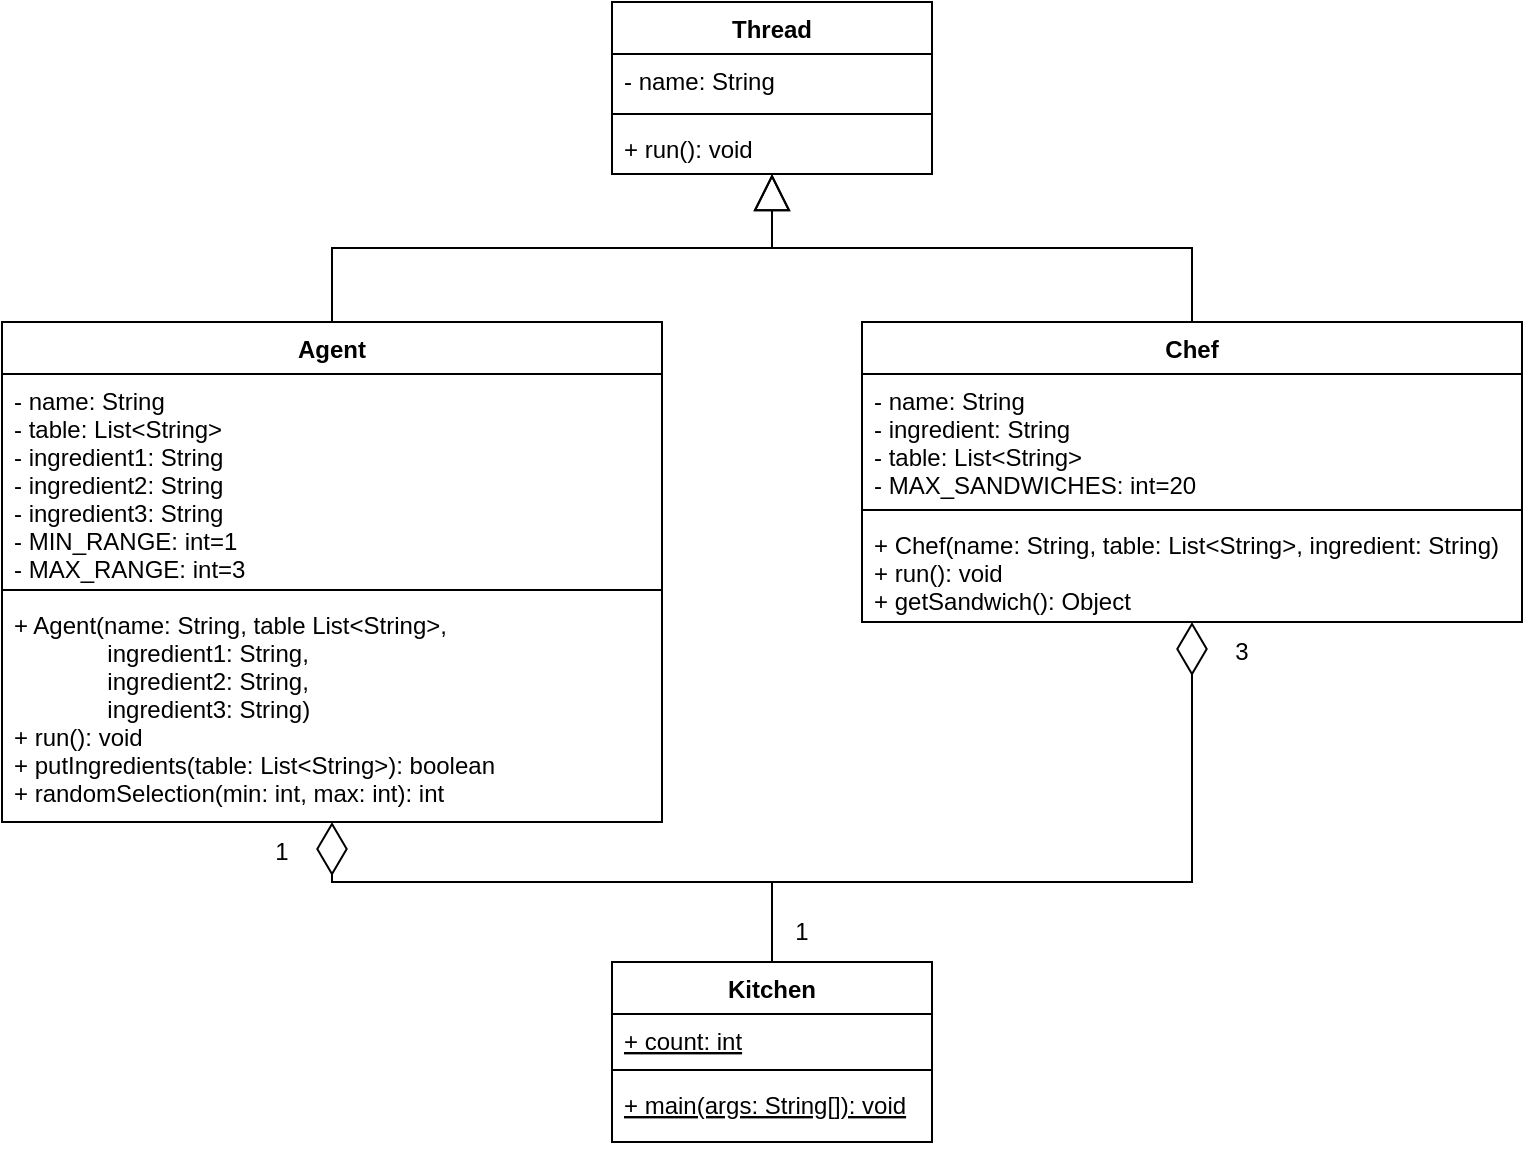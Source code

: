 <mxfile version="20.8.8" type="github" pages="2">
  <diagram id="jZ9dLvTM9Wt9Y2EBPhjy" name="class">
    <mxGraphModel dx="1358" dy="603" grid="1" gridSize="10" guides="1" tooltips="1" connect="1" arrows="1" fold="1" page="1" pageScale="1" pageWidth="850" pageHeight="1100" math="0" shadow="0">
      <root>
        <mxCell id="0" />
        <mxCell id="1" parent="0" />
        <mxCell id="QLh520BjIluGX8JwNs9W-1" value="Agent" style="swimlane;fontStyle=1;align=center;verticalAlign=top;childLayout=stackLayout;horizontal=1;startSize=26;horizontalStack=0;resizeParent=1;resizeParentMax=0;resizeLast=0;collapsible=1;marginBottom=0;" parent="1" vertex="1">
          <mxGeometry x="40" y="360" width="330" height="250" as="geometry" />
        </mxCell>
        <mxCell id="QLh520BjIluGX8JwNs9W-2" value="- name: String&#xa;- table: List&lt;String&gt;&#xa;- ingredient1: String&#xa;- ingredient2: String&#xa;- ingredient3: String&#xa;- MIN_RANGE: int=1&#xa;- MAX_RANGE: int=3" style="text;strokeColor=none;fillColor=none;align=left;verticalAlign=top;spacingLeft=4;spacingRight=4;overflow=hidden;rotatable=0;points=[[0,0.5],[1,0.5]];portConstraint=eastwest;" parent="QLh520BjIluGX8JwNs9W-1" vertex="1">
          <mxGeometry y="26" width="330" height="104" as="geometry" />
        </mxCell>
        <mxCell id="QLh520BjIluGX8JwNs9W-3" value="" style="line;strokeWidth=1;fillColor=none;align=left;verticalAlign=middle;spacingTop=-1;spacingLeft=3;spacingRight=3;rotatable=0;labelPosition=right;points=[];portConstraint=eastwest;strokeColor=inherit;" parent="QLh520BjIluGX8JwNs9W-1" vertex="1">
          <mxGeometry y="130" width="330" height="8" as="geometry" />
        </mxCell>
        <mxCell id="QLh520BjIluGX8JwNs9W-4" value="+ Agent(name: String, table List&lt;String&gt;, &#xa;              ingredient1: String, &#xa;              ingredient2: String, &#xa;              ingredient3: String)&#xa;+ run(): void&#xa;+ putIngredients(table: List&lt;String&gt;): boolean&#xa;+ randomSelection(min: int, max: int): int" style="text;strokeColor=none;fillColor=none;align=left;verticalAlign=top;spacingLeft=4;spacingRight=4;overflow=hidden;rotatable=0;points=[[0,0.5],[1,0.5]];portConstraint=eastwest;" parent="QLh520BjIluGX8JwNs9W-1" vertex="1">
          <mxGeometry y="138" width="330" height="112" as="geometry" />
        </mxCell>
        <mxCell id="QLh520BjIluGX8JwNs9W-5" value="Kitchen" style="swimlane;fontStyle=1;align=center;verticalAlign=top;childLayout=stackLayout;horizontal=1;startSize=26;horizontalStack=0;resizeParent=1;resizeParentMax=0;resizeLast=0;collapsible=1;marginBottom=0;" parent="1" vertex="1">
          <mxGeometry x="345" y="680" width="160" height="90" as="geometry" />
        </mxCell>
        <mxCell id="QLh520BjIluGX8JwNs9W-6" value="+ count: int" style="text;strokeColor=none;fillColor=none;align=left;verticalAlign=top;spacingLeft=4;spacingRight=4;overflow=hidden;rotatable=0;points=[[0,0.5],[1,0.5]];portConstraint=eastwest;fontStyle=4" parent="QLh520BjIluGX8JwNs9W-5" vertex="1">
          <mxGeometry y="26" width="160" height="24" as="geometry" />
        </mxCell>
        <mxCell id="QLh520BjIluGX8JwNs9W-7" value="" style="line;strokeWidth=1;fillColor=none;align=left;verticalAlign=middle;spacingTop=-1;spacingLeft=3;spacingRight=3;rotatable=0;labelPosition=right;points=[];portConstraint=eastwest;strokeColor=inherit;" parent="QLh520BjIluGX8JwNs9W-5" vertex="1">
          <mxGeometry y="50" width="160" height="8" as="geometry" />
        </mxCell>
        <mxCell id="QLh520BjIluGX8JwNs9W-8" value="+ main(args: String[]): void" style="text;strokeColor=none;fillColor=none;align=left;verticalAlign=top;spacingLeft=4;spacingRight=4;overflow=hidden;rotatable=0;points=[[0,0.5],[1,0.5]];portConstraint=eastwest;fontStyle=4" parent="QLh520BjIluGX8JwNs9W-5" vertex="1">
          <mxGeometry y="58" width="160" height="32" as="geometry" />
        </mxCell>
        <mxCell id="QLh520BjIluGX8JwNs9W-9" value="Chef" style="swimlane;fontStyle=1;align=center;verticalAlign=top;childLayout=stackLayout;horizontal=1;startSize=26;horizontalStack=0;resizeParent=1;resizeParentMax=0;resizeLast=0;collapsible=1;marginBottom=0;" parent="1" vertex="1">
          <mxGeometry x="470" y="360" width="330" height="150" as="geometry" />
        </mxCell>
        <mxCell id="QLh520BjIluGX8JwNs9W-10" value="- name: String&#xa;- ingredient: String&#xa;- table: List&lt;String&gt;&#xa;- MAX_SANDWICHES: int=20" style="text;strokeColor=none;fillColor=none;align=left;verticalAlign=top;spacingLeft=4;spacingRight=4;overflow=hidden;rotatable=0;points=[[0,0.5],[1,0.5]];portConstraint=eastwest;fontStyle=0" parent="QLh520BjIluGX8JwNs9W-9" vertex="1">
          <mxGeometry y="26" width="330" height="64" as="geometry" />
        </mxCell>
        <mxCell id="QLh520BjIluGX8JwNs9W-11" value="" style="line;strokeWidth=1;fillColor=none;align=left;verticalAlign=middle;spacingTop=-1;spacingLeft=3;spacingRight=3;rotatable=0;labelPosition=right;points=[];portConstraint=eastwest;strokeColor=inherit;" parent="QLh520BjIluGX8JwNs9W-9" vertex="1">
          <mxGeometry y="90" width="330" height="8" as="geometry" />
        </mxCell>
        <mxCell id="QLh520BjIluGX8JwNs9W-12" value="+ Chef(name: String, table: List&lt;String&gt;, ingredient: String)&#xa;+ run(): void&#xa;+ getSandwich(): Object" style="text;strokeColor=none;fillColor=none;align=left;verticalAlign=top;spacingLeft=4;spacingRight=4;overflow=hidden;rotatable=0;points=[[0,0.5],[1,0.5]];portConstraint=eastwest;" parent="QLh520BjIluGX8JwNs9W-9" vertex="1">
          <mxGeometry y="98" width="330" height="52" as="geometry" />
        </mxCell>
        <mxCell id="QLh520BjIluGX8JwNs9W-13" value="Thread" style="swimlane;fontStyle=1;align=center;verticalAlign=top;childLayout=stackLayout;horizontal=1;startSize=26;horizontalStack=0;resizeParent=1;resizeParentMax=0;resizeLast=0;collapsible=1;marginBottom=0;" parent="1" vertex="1">
          <mxGeometry x="345" y="200" width="160" height="86" as="geometry" />
        </mxCell>
        <mxCell id="QLh520BjIluGX8JwNs9W-14" value="- name: String" style="text;strokeColor=none;fillColor=none;align=left;verticalAlign=top;spacingLeft=4;spacingRight=4;overflow=hidden;rotatable=0;points=[[0,0.5],[1,0.5]];portConstraint=eastwest;" parent="QLh520BjIluGX8JwNs9W-13" vertex="1">
          <mxGeometry y="26" width="160" height="26" as="geometry" />
        </mxCell>
        <mxCell id="QLh520BjIluGX8JwNs9W-15" value="" style="line;strokeWidth=1;fillColor=none;align=left;verticalAlign=middle;spacingTop=-1;spacingLeft=3;spacingRight=3;rotatable=0;labelPosition=right;points=[];portConstraint=eastwest;strokeColor=inherit;" parent="QLh520BjIluGX8JwNs9W-13" vertex="1">
          <mxGeometry y="52" width="160" height="8" as="geometry" />
        </mxCell>
        <mxCell id="QLh520BjIluGX8JwNs9W-16" value="+ run(): void" style="text;strokeColor=none;fillColor=none;align=left;verticalAlign=top;spacingLeft=4;spacingRight=4;overflow=hidden;rotatable=0;points=[[0,0.5],[1,0.5]];portConstraint=eastwest;" parent="QLh520BjIluGX8JwNs9W-13" vertex="1">
          <mxGeometry y="60" width="160" height="26" as="geometry" />
        </mxCell>
        <mxCell id="SmNgt1I2NTOKzklu5Ie5-1" value="" style="endArrow=block;endSize=16;endFill=0;html=1;rounded=0;edgeStyle=orthogonalEdgeStyle;" parent="1" source="QLh520BjIluGX8JwNs9W-1" target="QLh520BjIluGX8JwNs9W-13" edge="1">
          <mxGeometry width="160" relative="1" as="geometry">
            <mxPoint x="340" y="410" as="sourcePoint" />
            <mxPoint x="500" y="410" as="targetPoint" />
          </mxGeometry>
        </mxCell>
        <mxCell id="SmNgt1I2NTOKzklu5Ie5-2" value="" style="endArrow=block;endSize=16;endFill=0;html=1;rounded=0;edgeStyle=orthogonalEdgeStyle;" parent="1" source="QLh520BjIluGX8JwNs9W-9" target="QLh520BjIluGX8JwNs9W-13" edge="1">
          <mxGeometry width="160" relative="1" as="geometry">
            <mxPoint x="315.301" y="380" as="sourcePoint" />
            <mxPoint x="402.216" y="266" as="targetPoint" />
          </mxGeometry>
        </mxCell>
        <mxCell id="SmNgt1I2NTOKzklu5Ie5-6" value="1" style="text;html=1;strokeColor=none;fillColor=none;align=center;verticalAlign=middle;whiteSpace=wrap;rounded=0;" parent="1" vertex="1">
          <mxGeometry x="160" y="610" width="40" height="30" as="geometry" />
        </mxCell>
        <mxCell id="SmNgt1I2NTOKzklu5Ie5-8" value="1" style="text;html=1;strokeColor=none;fillColor=none;align=center;verticalAlign=middle;whiteSpace=wrap;rounded=0;" parent="1" vertex="1">
          <mxGeometry x="420" y="650" width="40" height="30" as="geometry" />
        </mxCell>
        <mxCell id="SmNgt1I2NTOKzklu5Ie5-9" value="3" style="text;html=1;strokeColor=none;fillColor=none;align=center;verticalAlign=middle;whiteSpace=wrap;rounded=0;" parent="1" vertex="1">
          <mxGeometry x="640" y="510" width="40" height="30" as="geometry" />
        </mxCell>
        <mxCell id="OBzJvEQzt2gqPetylem5-1" value="" style="endArrow=diamondThin;endFill=0;endSize=24;html=1;rounded=0;edgeStyle=orthogonalEdgeStyle;" edge="1" parent="1" source="QLh520BjIluGX8JwNs9W-5" target="QLh520BjIluGX8JwNs9W-9">
          <mxGeometry width="160" relative="1" as="geometry">
            <mxPoint x="340" y="410" as="sourcePoint" />
            <mxPoint x="500" y="410" as="targetPoint" />
            <Array as="points">
              <mxPoint x="425" y="640" />
              <mxPoint x="635" y="640" />
            </Array>
          </mxGeometry>
        </mxCell>
        <mxCell id="OBzJvEQzt2gqPetylem5-2" value="" style="endArrow=diamondThin;endFill=0;endSize=24;html=1;rounded=0;edgeStyle=orthogonalEdgeStyle;" edge="1" parent="1" source="QLh520BjIluGX8JwNs9W-5" target="QLh520BjIluGX8JwNs9W-1">
          <mxGeometry width="160" relative="1" as="geometry">
            <mxPoint x="467.586" y="690" as="sourcePoint" />
            <mxPoint x="590.69" y="520" as="targetPoint" />
            <Array as="points">
              <mxPoint x="425" y="640" />
              <mxPoint x="205" y="640" />
            </Array>
          </mxGeometry>
        </mxCell>
      </root>
    </mxGraphModel>
  </diagram>
  <diagram id="Tbj0oZMairq3HEpZuRnw" name="sequence">
    <mxGraphModel dx="1972" dy="498" grid="1" gridSize="10" guides="1" tooltips="1" connect="1" arrows="1" fold="1" page="1" pageScale="1" pageWidth="850" pageHeight="1100" math="0" shadow="0">
      <root>
        <mxCell id="0" />
        <mxCell id="1" parent="0" />
        <mxCell id="Be_zVolLUweFgLfppq9m-1" value="agent:Agent" style="html=1;" vertex="1" parent="1">
          <mxGeometry x="740" y="50" width="110" height="50" as="geometry" />
        </mxCell>
        <mxCell id="Be_zVolLUweFgLfppq9m-2" value="" style="endArrow=none;html=1;rounded=0;" edge="1" parent="1" source="Be_zVolLUweFgLfppq9m-3" target="Be_zVolLUweFgLfppq9m-1">
          <mxGeometry width="50" height="50" relative="1" as="geometry">
            <mxPoint x="795" y="330" as="sourcePoint" />
            <mxPoint x="670" y="270" as="targetPoint" />
          </mxGeometry>
        </mxCell>
        <mxCell id="Be_zVolLUweFgLfppq9m-3" value="" style="rounded=0;whiteSpace=wrap;html=1;" vertex="1" parent="1">
          <mxGeometry x="785" y="250" width="20" height="340" as="geometry" />
        </mxCell>
        <mxCell id="Be_zVolLUweFgLfppq9m-4" value="" style="rounded=0;whiteSpace=wrap;html=1;" vertex="1" parent="1">
          <mxGeometry x="785" y="610" width="20" height="180" as="geometry" />
        </mxCell>
        <mxCell id="Be_zVolLUweFgLfppq9m-5" value="" style="endArrow=none;html=1;rounded=0;" edge="1" parent="1" source="Be_zVolLUweFgLfppq9m-4" target="Be_zVolLUweFgLfppq9m-3">
          <mxGeometry width="50" height="50" relative="1" as="geometry">
            <mxPoint x="620" y="330" as="sourcePoint" />
            <mxPoint x="840" y="280" as="targetPoint" />
          </mxGeometry>
        </mxCell>
        <mxCell id="Be_zVolLUweFgLfppq9m-7" value="" style="endArrow=none;html=1;rounded=0;" edge="1" parent="1" target="Be_zVolLUweFgLfppq9m-4">
          <mxGeometry width="50" height="50" relative="1" as="geometry">
            <mxPoint x="795" y="990" as="sourcePoint" />
            <mxPoint x="840" y="990" as="targetPoint" />
          </mxGeometry>
        </mxCell>
        <mxCell id="Be_zVolLUweFgLfppq9m-8" value="chef1:Chef" style="html=1;" vertex="1" parent="1">
          <mxGeometry x="140" y="50" width="110" height="50" as="geometry" />
        </mxCell>
        <mxCell id="Be_zVolLUweFgLfppq9m-9" value="" style="endArrow=none;html=1;rounded=0;" edge="1" parent="1" source="Be_zVolLUweFgLfppq9m-10" target="Be_zVolLUweFgLfppq9m-8">
          <mxGeometry width="50" height="50" relative="1" as="geometry">
            <mxPoint x="195" y="330" as="sourcePoint" />
            <mxPoint x="70" y="270" as="targetPoint" />
          </mxGeometry>
        </mxCell>
        <mxCell id="Be_zVolLUweFgLfppq9m-10" value="" style="rounded=0;whiteSpace=wrap;html=1;" vertex="1" parent="1">
          <mxGeometry x="185" y="250" width="20" height="340" as="geometry" />
        </mxCell>
        <mxCell id="Be_zVolLUweFgLfppq9m-11" value="" style="rounded=0;whiteSpace=wrap;html=1;" vertex="1" parent="1">
          <mxGeometry x="185" y="610" width="20" height="250" as="geometry" />
        </mxCell>
        <mxCell id="Be_zVolLUweFgLfppq9m-12" value="" style="endArrow=none;html=1;rounded=0;" edge="1" parent="1" source="Be_zVolLUweFgLfppq9m-11" target="Be_zVolLUweFgLfppq9m-10">
          <mxGeometry width="50" height="50" relative="1" as="geometry">
            <mxPoint x="20" y="380" as="sourcePoint" />
            <mxPoint x="240" y="330" as="targetPoint" />
          </mxGeometry>
        </mxCell>
        <mxCell id="Be_zVolLUweFgLfppq9m-13" value="" style="endArrow=none;html=1;rounded=0;" edge="1" parent="1" target="Be_zVolLUweFgLfppq9m-11">
          <mxGeometry width="50" height="50" relative="1" as="geometry">
            <mxPoint x="195" y="990" as="sourcePoint" />
            <mxPoint x="240" y="980" as="targetPoint" />
          </mxGeometry>
        </mxCell>
        <mxCell id="Be_zVolLUweFgLfppq9m-14" value="chef2:Chef" style="html=1;" vertex="1" parent="1">
          <mxGeometry x="290" y="50" width="110" height="50" as="geometry" />
        </mxCell>
        <mxCell id="Be_zVolLUweFgLfppq9m-15" value="" style="endArrow=none;html=1;rounded=0;" edge="1" parent="1" source="Be_zVolLUweFgLfppq9m-16" target="Be_zVolLUweFgLfppq9m-14">
          <mxGeometry width="50" height="50" relative="1" as="geometry">
            <mxPoint x="345" y="330" as="sourcePoint" />
            <mxPoint x="220" y="270" as="targetPoint" />
          </mxGeometry>
        </mxCell>
        <mxCell id="Be_zVolLUweFgLfppq9m-16" value="" style="rounded=0;whiteSpace=wrap;html=1;" vertex="1" parent="1">
          <mxGeometry x="335" y="270" width="20" height="320" as="geometry" />
        </mxCell>
        <mxCell id="Be_zVolLUweFgLfppq9m-17" value="" style="rounded=0;whiteSpace=wrap;html=1;" vertex="1" parent="1">
          <mxGeometry x="335" y="610" width="20" height="210" as="geometry" />
        </mxCell>
        <mxCell id="Be_zVolLUweFgLfppq9m-18" value="" style="endArrow=none;html=1;rounded=0;" edge="1" parent="1" source="Be_zVolLUweFgLfppq9m-17" target="Be_zVolLUweFgLfppq9m-16">
          <mxGeometry width="50" height="50" relative="1" as="geometry">
            <mxPoint x="170" y="390" as="sourcePoint" />
            <mxPoint x="390" y="340" as="targetPoint" />
          </mxGeometry>
        </mxCell>
        <mxCell id="Be_zVolLUweFgLfppq9m-19" value="" style="endArrow=none;html=1;rounded=0;" edge="1" parent="1" target="Be_zVolLUweFgLfppq9m-17">
          <mxGeometry width="50" height="50" relative="1" as="geometry">
            <mxPoint x="345" y="990" as="sourcePoint" />
            <mxPoint x="390" y="970" as="targetPoint" />
          </mxGeometry>
        </mxCell>
        <mxCell id="Be_zVolLUweFgLfppq9m-20" value="chef3:Chef" style="html=1;" vertex="1" parent="1">
          <mxGeometry x="440" y="50" width="110" height="50" as="geometry" />
        </mxCell>
        <mxCell id="Be_zVolLUweFgLfppq9m-21" value="" style="endArrow=none;html=1;rounded=0;" edge="1" parent="1" source="Be_zVolLUweFgLfppq9m-22" target="Be_zVolLUweFgLfppq9m-20">
          <mxGeometry width="50" height="50" relative="1" as="geometry">
            <mxPoint x="495" y="330" as="sourcePoint" />
            <mxPoint x="370" y="270" as="targetPoint" />
          </mxGeometry>
        </mxCell>
        <mxCell id="Be_zVolLUweFgLfppq9m-22" value="" style="rounded=0;whiteSpace=wrap;html=1;" vertex="1" parent="1">
          <mxGeometry x="485" y="290" width="20" height="300" as="geometry" />
        </mxCell>
        <mxCell id="Be_zVolLUweFgLfppq9m-23" value="" style="rounded=0;whiteSpace=wrap;html=1;" vertex="1" parent="1">
          <mxGeometry x="485" y="610" width="20" height="180" as="geometry" />
        </mxCell>
        <mxCell id="Be_zVolLUweFgLfppq9m-24" value="" style="endArrow=none;html=1;rounded=0;" edge="1" parent="1" source="Be_zVolLUweFgLfppq9m-23" target="Be_zVolLUweFgLfppq9m-22">
          <mxGeometry width="50" height="50" relative="1" as="geometry">
            <mxPoint x="320" y="410" as="sourcePoint" />
            <mxPoint x="540" y="360" as="targetPoint" />
          </mxGeometry>
        </mxCell>
        <mxCell id="Be_zVolLUweFgLfppq9m-25" value="" style="endArrow=none;html=1;rounded=0;" edge="1" parent="1" target="Be_zVolLUweFgLfppq9m-23">
          <mxGeometry width="50" height="50" relative="1" as="geometry">
            <mxPoint x="495" y="990" as="sourcePoint" />
            <mxPoint x="540" y="910" as="targetPoint" />
          </mxGeometry>
        </mxCell>
        <mxCell id="Be_zVolLUweFgLfppq9m-26" value=":Kitchen" style="html=1;" vertex="1" parent="1">
          <mxGeometry x="590" y="50" width="110" height="50" as="geometry" />
        </mxCell>
        <mxCell id="Be_zVolLUweFgLfppq9m-27" value="" style="endArrow=none;html=1;rounded=0;" edge="1" parent="1" source="Be_zVolLUweFgLfppq9m-28" target="Be_zVolLUweFgLfppq9m-26">
          <mxGeometry width="50" height="50" relative="1" as="geometry">
            <mxPoint x="645" y="130" as="sourcePoint" />
            <mxPoint x="520" y="210" as="targetPoint" />
          </mxGeometry>
        </mxCell>
        <mxCell id="Be_zVolLUweFgLfppq9m-28" value="" style="rounded=0;whiteSpace=wrap;html=1;" vertex="1" parent="1">
          <mxGeometry x="635" y="130" width="20" height="770" as="geometry" />
        </mxCell>
        <mxCell id="Be_zVolLUweFgLfppq9m-30" value="" style="endArrow=none;html=1;rounded=0;" edge="1" parent="1" target="Be_zVolLUweFgLfppq9m-28">
          <mxGeometry width="50" height="50" relative="1" as="geometry">
            <mxPoint x="645" y="990" as="sourcePoint" />
            <mxPoint x="645" y="920.0" as="targetPoint" />
          </mxGeometry>
        </mxCell>
        <mxCell id="Be_zVolLUweFgLfppq9m-32" value="main()" style="html=1;verticalAlign=bottom;endArrow=block;rounded=0;" edge="1" parent="1">
          <mxGeometry x="0.385" y="-20" width="80" relative="1" as="geometry">
            <mxPoint x="655" y="140" as="sourcePoint" />
            <mxPoint x="660" y="160" as="targetPoint" />
            <Array as="points">
              <mxPoint x="680" y="140" />
              <mxPoint x="680" y="160" />
            </Array>
            <mxPoint x="20" y="20" as="offset" />
          </mxGeometry>
        </mxCell>
        <mxCell id="Be_zVolLUweFgLfppq9m-33" value="start()" style="html=1;verticalAlign=bottom;endArrow=block;rounded=0;entryX=0;entryY=0;entryDx=0;entryDy=0;" edge="1" parent="1">
          <mxGeometry width="80" relative="1" as="geometry">
            <mxPoint x="655" y="249.6" as="sourcePoint" />
            <mxPoint x="785" y="250" as="targetPoint" />
          </mxGeometry>
        </mxCell>
        <mxCell id="Be_zVolLUweFgLfppq9m-34" value="start()" style="html=1;verticalAlign=bottom;endArrow=block;rounded=0;" edge="1" parent="1">
          <mxGeometry width="80" relative="1" as="geometry">
            <mxPoint x="635" y="249.43" as="sourcePoint" />
            <mxPoint x="210" y="250" as="targetPoint" />
          </mxGeometry>
        </mxCell>
        <mxCell id="Be_zVolLUweFgLfppq9m-35" value="start()" style="html=1;verticalAlign=bottom;endArrow=block;rounded=0;" edge="1" parent="1">
          <mxGeometry x="0.181" width="80" relative="1" as="geometry">
            <mxPoint x="633.0" y="270.0" as="sourcePoint" />
            <mxPoint x="357" y="270" as="targetPoint" />
            <mxPoint as="offset" />
          </mxGeometry>
        </mxCell>
        <mxCell id="Be_zVolLUweFgLfppq9m-36" value="start()" style="html=1;verticalAlign=bottom;endArrow=block;rounded=0;" edge="1" parent="1">
          <mxGeometry x="0.024" width="80" relative="1" as="geometry">
            <mxPoint x="634.0" y="290.0" as="sourcePoint" />
            <mxPoint x="509" y="290" as="targetPoint" />
            <mxPoint as="offset" />
          </mxGeometry>
        </mxCell>
        <mxCell id="Be_zVolLUweFgLfppq9m-37" value="run()" style="html=1;verticalAlign=bottom;endArrow=block;rounded=0;" edge="1" parent="1">
          <mxGeometry x="0.385" y="-20" width="80" relative="1" as="geometry">
            <mxPoint x="805" y="260" as="sourcePoint" />
            <mxPoint x="810" y="280" as="targetPoint" />
            <Array as="points">
              <mxPoint x="830" y="260" />
              <mxPoint x="830" y="280" />
            </Array>
            <mxPoint x="20" y="20" as="offset" />
          </mxGeometry>
        </mxCell>
        <mxCell id="Be_zVolLUweFgLfppq9m-38" value="run()" style="html=1;verticalAlign=bottom;endArrow=block;rounded=0;" edge="1" parent="1">
          <mxGeometry x="0.385" y="-20" width="80" relative="1" as="geometry">
            <mxPoint x="505.0" y="310" as="sourcePoint" />
            <mxPoint x="510.0" y="330" as="targetPoint" />
            <Array as="points">
              <mxPoint x="530" y="310" />
              <mxPoint x="530" y="330" />
            </Array>
            <mxPoint x="20" y="20" as="offset" />
          </mxGeometry>
        </mxCell>
        <mxCell id="Be_zVolLUweFgLfppq9m-39" value="run()" style="html=1;verticalAlign=bottom;endArrow=block;rounded=0;" edge="1" parent="1">
          <mxGeometry x="0.385" y="-20" width="80" relative="1" as="geometry">
            <mxPoint x="355.0" y="290" as="sourcePoint" />
            <mxPoint x="360.0" y="310" as="targetPoint" />
            <Array as="points">
              <mxPoint x="380" y="290" />
              <mxPoint x="380" y="310" />
            </Array>
            <mxPoint x="20" y="20" as="offset" />
          </mxGeometry>
        </mxCell>
        <mxCell id="Be_zVolLUweFgLfppq9m-40" value="run()" style="html=1;verticalAlign=bottom;endArrow=block;rounded=0;" edge="1" parent="1">
          <mxGeometry x="0.385" y="-20" width="80" relative="1" as="geometry">
            <mxPoint x="205.0" y="270" as="sourcePoint" />
            <mxPoint x="210.0" y="290" as="targetPoint" />
            <Array as="points">
              <mxPoint x="230" y="270" />
              <mxPoint x="230" y="290" />
            </Array>
            <mxPoint x="20" y="20" as="offset" />
          </mxGeometry>
        </mxCell>
        <mxCell id="Be_zVolLUweFgLfppq9m-41" value="getSandwich()" style="html=1;verticalAlign=bottom;endArrow=block;rounded=0;" edge="1" parent="1">
          <mxGeometry x="-0.231" y="20" width="80" relative="1" as="geometry">
            <mxPoint x="205.0" y="430" as="sourcePoint" />
            <mxPoint x="210.0" y="450" as="targetPoint" />
            <Array as="points">
              <mxPoint x="230" y="430" />
              <mxPoint x="230" y="450" />
            </Array>
            <mxPoint as="offset" />
          </mxGeometry>
        </mxCell>
        <mxCell id="Be_zVolLUweFgLfppq9m-44" value="putIngredients(table)" style="html=1;verticalAlign=bottom;endArrow=block;rounded=0;fontStyle=0" edge="1" parent="1">
          <mxGeometry x="-0.231" y="40" width="80" relative="1" as="geometry">
            <mxPoint x="805.0" y="430" as="sourcePoint" />
            <mxPoint x="810.0" y="450" as="targetPoint" />
            <Array as="points">
              <mxPoint x="830" y="430" />
              <mxPoint x="830" y="450" />
            </Array>
            <mxPoint as="offset" />
          </mxGeometry>
        </mxCell>
        <mxCell id="Be_zVolLUweFgLfppq9m-45" value="getSandwich()" style="html=1;verticalAlign=bottom;endArrow=block;rounded=0;" edge="1" parent="1">
          <mxGeometry x="-0.231" y="20" width="80" relative="1" as="geometry">
            <mxPoint x="355.0" y="430" as="sourcePoint" />
            <mxPoint x="360.0" y="450" as="targetPoint" />
            <Array as="points">
              <mxPoint x="380" y="430" />
              <mxPoint x="380" y="450" />
            </Array>
            <mxPoint as="offset" />
          </mxGeometry>
        </mxCell>
        <mxCell id="Be_zVolLUweFgLfppq9m-46" value="getSandwich()" style="html=1;verticalAlign=bottom;endArrow=block;rounded=0;" edge="1" parent="1">
          <mxGeometry x="-0.231" y="20" width="80" relative="1" as="geometry">
            <mxPoint x="505.0" y="430" as="sourcePoint" />
            <mxPoint x="510.0" y="450" as="targetPoint" />
            <Array as="points">
              <mxPoint x="530" y="430" />
              <mxPoint x="530" y="450" />
            </Array>
            <mxPoint as="offset" />
          </mxGeometry>
        </mxCell>
        <mxCell id="Be_zVolLUweFgLfppq9m-51" value="" style="group" vertex="1" connectable="0" parent="1">
          <mxGeometry x="-60" y="470" width="970" height="450" as="geometry" />
        </mxCell>
        <mxCell id="Be_zVolLUweFgLfppq9m-47" value="par" style="shape=umlFrame;whiteSpace=wrap;html=1;" vertex="1" parent="Be_zVolLUweFgLfppq9m-51">
          <mxGeometry width="970.0" height="450" as="geometry" />
        </mxCell>
        <mxCell id="Be_zVolLUweFgLfppq9m-48" value="[synchronized]" style="text;html=1;strokeColor=none;fillColor=none;align=center;verticalAlign=middle;whiteSpace=wrap;rounded=0;" vertex="1" parent="Be_zVolLUweFgLfppq9m-51">
          <mxGeometry x="9.995" y="29.997" width="69.286" height="36.207" as="geometry" />
        </mxCell>
        <mxCell id="Be_zVolLUweFgLfppq9m-52" value="wait()" style="html=1;verticalAlign=bottom;endArrow=block;rounded=0;" edge="1" parent="1">
          <mxGeometry x="-0.231" y="20" width="80" relative="1" as="geometry">
            <mxPoint x="205.0" y="523" as="sourcePoint" />
            <mxPoint x="210.0" y="543" as="targetPoint" />
            <Array as="points">
              <mxPoint x="230" y="523" />
              <mxPoint x="230" y="543" />
            </Array>
            <mxPoint as="offset" />
          </mxGeometry>
        </mxCell>
        <mxCell id="Be_zVolLUweFgLfppq9m-53" value="wait()" style="html=1;verticalAlign=bottom;endArrow=block;rounded=0;" edge="1" parent="1">
          <mxGeometry x="-0.231" y="20" width="80" relative="1" as="geometry">
            <mxPoint x="355.0" y="523" as="sourcePoint" />
            <mxPoint x="360.0" y="543" as="targetPoint" />
            <Array as="points">
              <mxPoint x="380" y="523" />
              <mxPoint x="380" y="543" />
            </Array>
            <mxPoint as="offset" />
          </mxGeometry>
        </mxCell>
        <mxCell id="Be_zVolLUweFgLfppq9m-54" value="wait()" style="html=1;verticalAlign=bottom;endArrow=block;rounded=0;" edge="1" parent="1">
          <mxGeometry x="-0.231" y="20" width="80" relative="1" as="geometry">
            <mxPoint x="505.0" y="523" as="sourcePoint" />
            <mxPoint x="510.0" y="543" as="targetPoint" />
            <Array as="points">
              <mxPoint x="530" y="523" />
              <mxPoint x="530" y="543" />
            </Array>
            <mxPoint as="offset" />
          </mxGeometry>
        </mxCell>
        <mxCell id="Be_zVolLUweFgLfppq9m-55" value="wait()" style="html=1;verticalAlign=bottom;endArrow=block;rounded=0;" edge="1" parent="1">
          <mxGeometry x="-0.231" y="20" width="80" relative="1" as="geometry">
            <mxPoint x="805.0" y="523" as="sourcePoint" />
            <mxPoint x="810.0" y="543" as="targetPoint" />
            <Array as="points">
              <mxPoint x="830" y="523" />
              <mxPoint x="830" y="543" />
            </Array>
            <mxPoint as="offset" />
          </mxGeometry>
        </mxCell>
        <mxCell id="Be_zVolLUweFgLfppq9m-56" value="" style="group" vertex="1" connectable="0" parent="1">
          <mxGeometry x="670" y="498" width="210" height="65" as="geometry" />
        </mxCell>
        <mxCell id="Be_zVolLUweFgLfppq9m-57" value="loop" style="shape=umlFrame;whiteSpace=wrap;html=1;" vertex="1" parent="Be_zVolLUweFgLfppq9m-56">
          <mxGeometry x="-7.975" width="217.975" height="65" as="geometry" />
        </mxCell>
        <mxCell id="Be_zVolLUweFgLfppq9m-58" value="[while !table.empty()]" style="text;html=1;strokeColor=none;fillColor=none;align=center;verticalAlign=middle;whiteSpace=wrap;rounded=0;" vertex="1" parent="Be_zVolLUweFgLfppq9m-56">
          <mxGeometry x="-20" y="35" width="140" height="20.23" as="geometry" />
        </mxCell>
        <mxCell id="Be_zVolLUweFgLfppq9m-61" value="loop" style="shape=umlFrame;whiteSpace=wrap;html=1;" vertex="1" parent="1">
          <mxGeometry x="50" y="498" width="550" height="70" as="geometry" />
        </mxCell>
        <mxCell id="Be_zVolLUweFgLfppq9m-62" value="[while table.isEmpty()]" style="text;html=1;strokeColor=none;fillColor=none;align=center;verticalAlign=middle;whiteSpace=wrap;rounded=0;" vertex="1" parent="1">
          <mxGeometry x="50" y="533" width="130" height="30" as="geometry" />
        </mxCell>
        <mxCell id="Be_zVolLUweFgLfppq9m-65" value="table.clear()" style="html=1;verticalAlign=bottom;endArrow=block;rounded=0;" edge="1" parent="1">
          <mxGeometry x="-0.231" y="20" width="80" relative="1" as="geometry">
            <mxPoint x="205.0" y="640" as="sourcePoint" />
            <mxPoint x="210.0" y="660" as="targetPoint" />
            <Array as="points">
              <mxPoint x="230" y="640" />
              <mxPoint x="230" y="660" />
            </Array>
            <mxPoint as="offset" />
          </mxGeometry>
        </mxCell>
        <mxCell id="Be_zVolLUweFgLfppq9m-66" value="opt" style="shape=umlFrame;whiteSpace=wrap;html=1;" vertex="1" parent="1">
          <mxGeometry x="100" y="760" width="740" height="120" as="geometry" />
        </mxCell>
        <mxCell id="Be_zVolLUweFgLfppq9m-67" value="[notifyAll]" style="text;html=1;strokeColor=none;fillColor=none;align=center;verticalAlign=middle;whiteSpace=wrap;rounded=0;" vertex="1" parent="1">
          <mxGeometry x="100" y="790" width="60" height="20" as="geometry" />
        </mxCell>
        <mxCell id="Be_zVolLUweFgLfppq9m-68" value="table.clear()" style="html=1;verticalAlign=bottom;endArrow=block;rounded=0;" edge="1" parent="1">
          <mxGeometry x="-0.231" y="20" width="80" relative="1" as="geometry">
            <mxPoint x="355.0" y="640" as="sourcePoint" />
            <mxPoint x="360.0" y="660" as="targetPoint" />
            <Array as="points">
              <mxPoint x="380" y="640" />
              <mxPoint x="380" y="660" />
            </Array>
            <mxPoint as="offset" />
          </mxGeometry>
        </mxCell>
        <mxCell id="Be_zVolLUweFgLfppq9m-69" value="table.clear()" style="html=1;verticalAlign=bottom;endArrow=block;rounded=0;" edge="1" parent="1">
          <mxGeometry x="-0.231" y="20" width="80" relative="1" as="geometry">
            <mxPoint x="505.0" y="640" as="sourcePoint" />
            <mxPoint x="510.0" y="660" as="targetPoint" />
            <Array as="points">
              <mxPoint x="530" y="640" />
              <mxPoint x="530" y="660" />
            </Array>
            <mxPoint as="offset" />
          </mxGeometry>
        </mxCell>
        <mxCell id="Be_zVolLUweFgLfppq9m-70" value="notifyAll()" style="html=1;verticalAlign=bottom;endArrow=block;rounded=0;" edge="1" parent="1">
          <mxGeometry x="-0.231" y="20" width="80" relative="1" as="geometry">
            <mxPoint x="205.0" y="710" as="sourcePoint" />
            <mxPoint x="210.0" y="730" as="targetPoint" />
            <Array as="points">
              <mxPoint x="230" y="710" />
              <mxPoint x="230" y="730" />
            </Array>
            <mxPoint as="offset" />
          </mxGeometry>
        </mxCell>
        <mxCell id="Be_zVolLUweFgLfppq9m-71" value="notifyAll()" style="html=1;verticalAlign=bottom;endArrow=block;rounded=0;" edge="1" parent="1">
          <mxGeometry x="-0.231" y="20" width="80" relative="1" as="geometry">
            <mxPoint x="355.0" y="710" as="sourcePoint" />
            <mxPoint x="360.0" y="730.0" as="targetPoint" />
            <Array as="points">
              <mxPoint x="380" y="710" />
              <mxPoint x="380" y="730" />
            </Array>
            <mxPoint as="offset" />
          </mxGeometry>
        </mxCell>
        <mxCell id="Be_zVolLUweFgLfppq9m-72" value="notifyAll()" style="html=1;verticalAlign=bottom;endArrow=block;rounded=0;" edge="1" parent="1">
          <mxGeometry x="-0.231" y="20" width="80" relative="1" as="geometry">
            <mxPoint x="505.0" y="710" as="sourcePoint" />
            <mxPoint x="510.0" y="730.0" as="targetPoint" />
            <Array as="points">
              <mxPoint x="530" y="710" />
              <mxPoint x="530" y="730" />
            </Array>
            <mxPoint as="offset" />
          </mxGeometry>
        </mxCell>
        <mxCell id="Be_zVolLUweFgLfppq9m-73" value="table.add()" style="html=1;verticalAlign=bottom;endArrow=block;rounded=0;" edge="1" parent="1">
          <mxGeometry x="-0.231" y="20" width="80" relative="1" as="geometry">
            <mxPoint x="805.0" y="620" as="sourcePoint" />
            <mxPoint x="810.0" y="640" as="targetPoint" />
            <Array as="points">
              <mxPoint x="830" y="620" />
              <mxPoint x="830" y="640" />
            </Array>
            <mxPoint as="offset" />
          </mxGeometry>
        </mxCell>
        <mxCell id="Be_zVolLUweFgLfppq9m-74" value="table.add()" style="html=1;verticalAlign=bottom;endArrow=block;rounded=0;" edge="1" parent="1">
          <mxGeometry x="-0.231" y="20" width="80" relative="1" as="geometry">
            <mxPoint x="805.0" y="660" as="sourcePoint" />
            <mxPoint x="810.0" y="680" as="targetPoint" />
            <Array as="points">
              <mxPoint x="830" y="660" />
              <mxPoint x="830" y="680" />
            </Array>
            <mxPoint as="offset" />
          </mxGeometry>
        </mxCell>
        <mxCell id="Be_zVolLUweFgLfppq9m-75" value="notifyAll()" style="html=1;verticalAlign=bottom;endArrow=block;rounded=0;" edge="1" parent="1">
          <mxGeometry x="-0.231" y="20" width="80" relative="1" as="geometry">
            <mxPoint x="805.0" y="710.0" as="sourcePoint" />
            <mxPoint x="810.0" y="730.0" as="targetPoint" />
            <Array as="points">
              <mxPoint x="830" y="710" />
              <mxPoint x="830" y="730" />
            </Array>
            <mxPoint as="offset" />
          </mxGeometry>
        </mxCell>
        <mxCell id="Be_zVolLUweFgLfppq9m-77" value="return table:Obj" style="html=1;verticalAlign=bottom;endArrow=open;dashed=1;endSize=8;rounded=0;" edge="1" parent="1">
          <mxGeometry relative="1" as="geometry">
            <mxPoint x="510" y="780" as="sourcePoint" />
            <mxPoint x="630" y="780" as="targetPoint" />
          </mxGeometry>
        </mxCell>
        <mxCell id="Be_zVolLUweFgLfppq9m-78" value="return true" style="html=1;verticalAlign=bottom;endArrow=open;dashed=1;endSize=8;rounded=0;" edge="1" parent="1">
          <mxGeometry relative="1" as="geometry">
            <mxPoint x="780" y="780" as="sourcePoint" />
            <mxPoint x="660" y="780" as="targetPoint" />
          </mxGeometry>
        </mxCell>
        <mxCell id="Be_zVolLUweFgLfppq9m-79" value="return table:Obj" style="html=1;verticalAlign=bottom;endArrow=open;dashed=1;endSize=8;rounded=0;" edge="1" parent="1">
          <mxGeometry x="0.491" relative="1" as="geometry">
            <mxPoint x="355" y="814.69" as="sourcePoint" />
            <mxPoint x="630" y="815" as="targetPoint" />
            <mxPoint as="offset" />
          </mxGeometry>
        </mxCell>
        <mxCell id="Be_zVolLUweFgLfppq9m-80" value="return table:Obj" style="html=1;verticalAlign=bottom;endArrow=open;dashed=1;endSize=8;rounded=0;" edge="1" parent="1">
          <mxGeometry x="-0.007" relative="1" as="geometry">
            <mxPoint x="209" y="850" as="sourcePoint" />
            <mxPoint x="634" y="850.31" as="targetPoint" />
            <mxPoint as="offset" />
          </mxGeometry>
        </mxCell>
        <mxCell id="CgfgAwLNVlpISvZ9SJXE-1" value="makeSandwich()" style="html=1;verticalAlign=bottom;endArrow=block;rounded=0;" edge="1" parent="1">
          <mxGeometry x="0.385" y="-50" width="80" relative="1" as="geometry">
            <mxPoint x="655" y="180" as="sourcePoint" />
            <mxPoint x="660" y="200" as="targetPoint" />
            <Array as="points">
              <mxPoint x="680" y="180" />
              <mxPoint x="680" y="200" />
            </Array>
            <mxPoint x="50" y="50" as="offset" />
          </mxGeometry>
        </mxCell>
      </root>
    </mxGraphModel>
  </diagram>
</mxfile>
